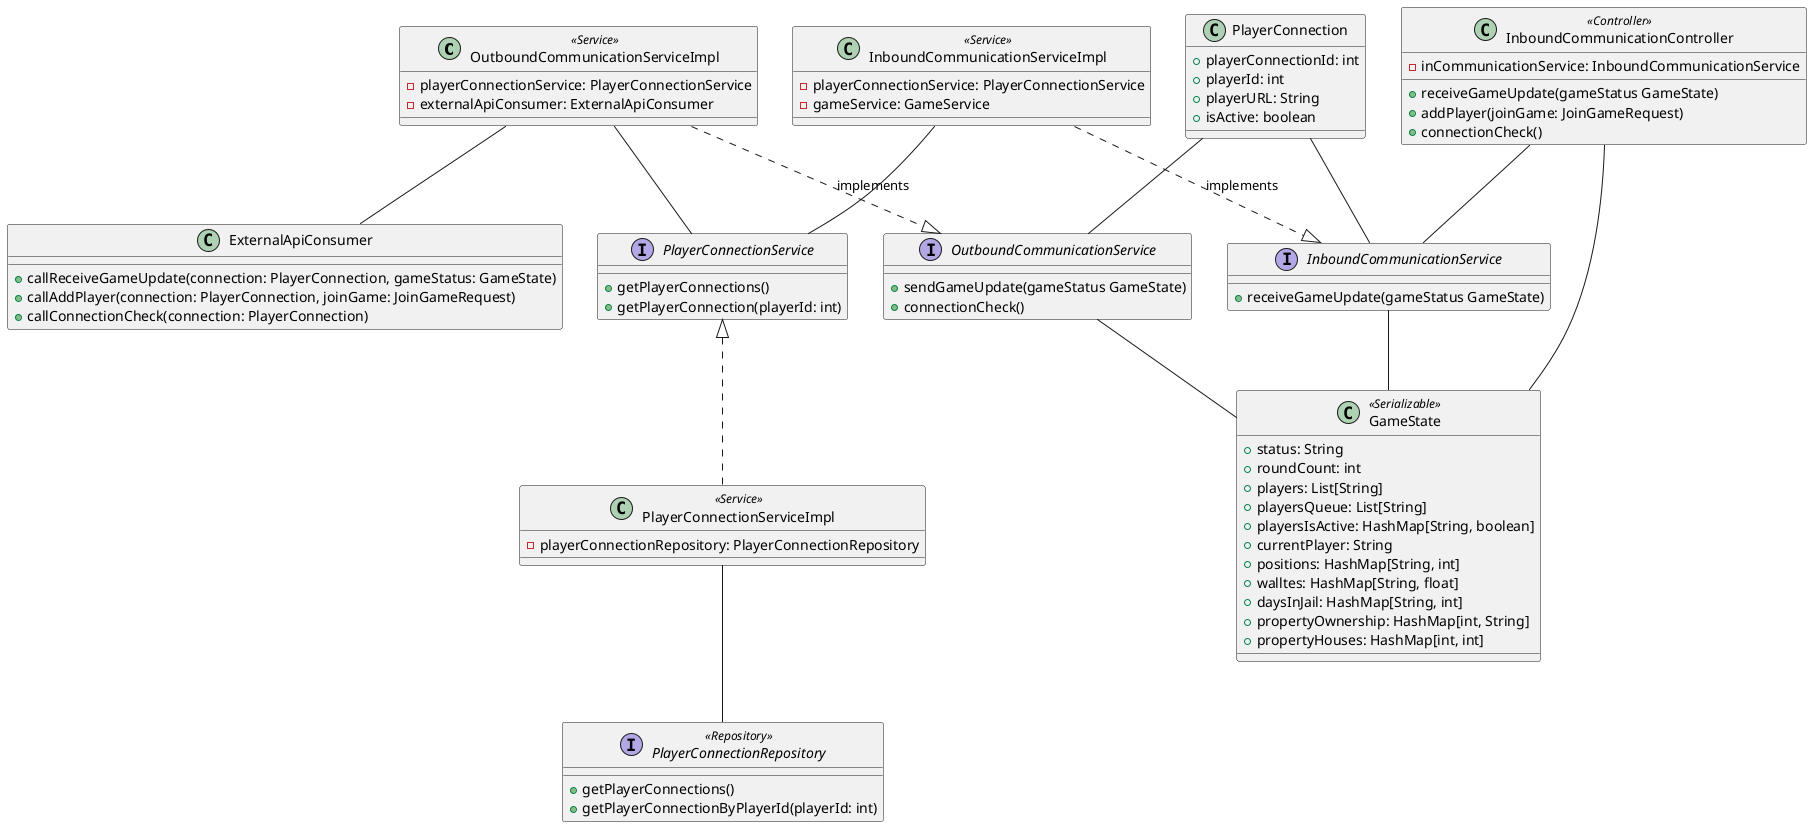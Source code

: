 @startuml


OutboundCommunicationServiceImpl ..|> OutboundCommunicationService : implements
InboundCommunicationServiceImpl ..|> InboundCommunicationService : implements

PlayerConnectionServiceImpl -- PlayerConnectionRepository

InboundCommunicationServiceImpl -- PlayerConnectionService
OutboundCommunicationServiceImpl -- PlayerConnectionService

PlayerConnection -- InboundCommunicationService
PlayerConnection -- OutboundCommunicationService

InboundCommunicationController -- GameState
OutboundCommunicationService -- GameState
InboundCommunicationService -- GameState

OutboundCommunicationServiceImpl -- ExternalApiConsumer
InboundCommunicationController -- InboundCommunicationService


class GameState <<Serializable>> {
  + status: String
  + roundCount: int
  + players: List[String]
  + playersQueue: List[String]
  + playersIsActive: HashMap[String, boolean]
  + currentPlayer: String
  + positions: HashMap[String, int]
  + walltes: HashMap[String, float]
  + daysInJail: HashMap[String, int]
  + propertyOwnership: HashMap[int, String]
  + propertyHouses: HashMap[int, int]
}

class InboundCommunicationController <<Controller>> {
  - inCommunicationService: InboundCommunicationService
  + receiveGameUpdate(gameStatus GameState)
  + addPlayer(joinGame: JoinGameRequest)
  + connectionCheck()
}

together {
  class PlayerConnection {
    + playerConnectionId: int
    + playerId: int
    + playerURL: String
    + isActive: boolean
  }
  
  interface PlayerConnectionRepository <<Repository>> {
    + getPlayerConnections()
    + getPlayerConnectionByPlayerId(playerId: int)
  }
  
  interface PlayerConnectionService {
    + getPlayerConnections()
    + getPlayerConnection(playerId: int)
  }
  
  class PlayerConnectionServiceImpl <<Service>> implements PlayerConnectionService {
    - playerConnectionRepository: PlayerConnectionRepository
  }
}

class ExternalApiConsumer {
  + callReceiveGameUpdate(connection: PlayerConnection, gameStatus: GameState)
  + callAddPlayer(connection: PlayerConnection, joinGame: JoinGameRequest)
  + callConnectionCheck(connection: PlayerConnection)
}

together {
  interface OutboundCommunicationService {
    + sendGameUpdate(gameStatus GameState)
    + connectionCheck()
  }
  
  class OutboundCommunicationServiceImpl <<Service>> {
    - playerConnectionService: PlayerConnectionService
    - externalApiConsumer: ExternalApiConsumer
  }
}

together {
  interface InboundCommunicationService {
    + receiveGameUpdate(gameStatus GameState)
  }
  
  class InboundCommunicationServiceImpl <<Service>> {
    - playerConnectionService: PlayerConnectionService
    - gameService: GameService
  }
}

@enduml
